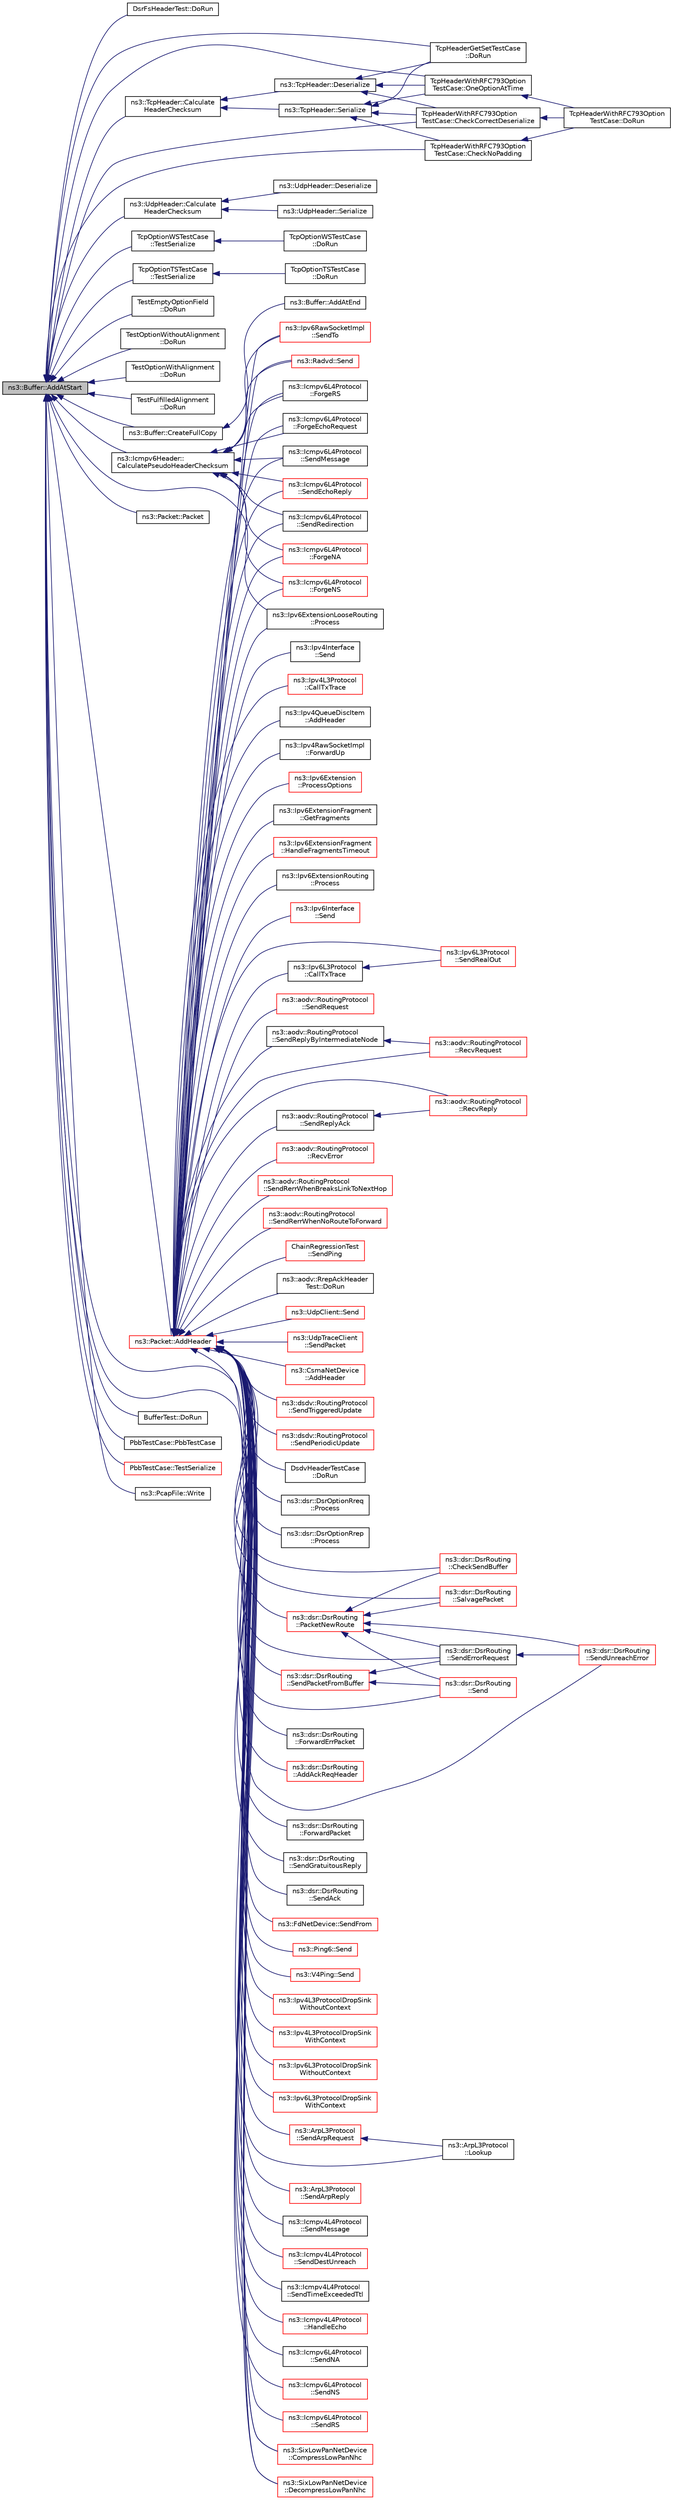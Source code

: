 digraph "ns3::Buffer::AddAtStart"
{
  edge [fontname="Helvetica",fontsize="10",labelfontname="Helvetica",labelfontsize="10"];
  node [fontname="Helvetica",fontsize="10",shape=record];
  rankdir="LR";
  Node1 [label="ns3::Buffer::AddAtStart",height=0.2,width=0.4,color="black", fillcolor="grey75", style="filled", fontcolor="black"];
  Node1 -> Node2 [dir="back",color="midnightblue",fontsize="10",style="solid"];
  Node2 [label="DsrFsHeaderTest::DoRun",height=0.2,width=0.4,color="black", fillcolor="white", style="filled",URL="$df/d37/classDsrFsHeaderTest.html#ac2495c11d1b567cebc81c0b0668f88b6",tooltip="Implementation to actually run this TestCase. "];
  Node1 -> Node3 [dir="back",color="midnightblue",fontsize="10",style="solid"];
  Node3 [label="ns3::Icmpv6Header::\lCalculatePseudoHeaderChecksum",height=0.2,width=0.4,color="black", fillcolor="white", style="filled",URL="$d9/d73/classns3_1_1Icmpv6Header.html#aa0598a05dad2904576ed853885f4ed40",tooltip="Calculate pseudo header checksum for IPv6. "];
  Node3 -> Node4 [dir="back",color="midnightblue",fontsize="10",style="solid"];
  Node4 [label="ns3::Radvd::Send",height=0.2,width=0.4,color="red", fillcolor="white", style="filled",URL="$d5/dd8/classns3_1_1Radvd.html#a2dc4914b58690eaef190f38726d69bb2",tooltip="Send a packet. "];
  Node3 -> Node5 [dir="back",color="midnightblue",fontsize="10",style="solid"];
  Node5 [label="ns3::Icmpv6L4Protocol\l::ForgeRS",height=0.2,width=0.4,color="black", fillcolor="white", style="filled",URL="$d7/d1d/classns3_1_1Icmpv6L4Protocol.html#ad9a2cfbf2b47401ba857e937081612c2",tooltip="Forge a Router Solicitation. "];
  Node3 -> Node6 [dir="back",color="midnightblue",fontsize="10",style="solid"];
  Node6 [label="ns3::Icmpv6L4Protocol\l::ForgeEchoRequest",height=0.2,width=0.4,color="black", fillcolor="white", style="filled",URL="$d7/d1d/classns3_1_1Icmpv6L4Protocol.html#a2145831e01c5804d4d10d4fa4c5930ba",tooltip="Forge an Echo Request. "];
  Node3 -> Node7 [dir="back",color="midnightblue",fontsize="10",style="solid"];
  Node7 [label="ns3::Icmpv6L4Protocol\l::SendMessage",height=0.2,width=0.4,color="black", fillcolor="white", style="filled",URL="$d7/d1d/classns3_1_1Icmpv6L4Protocol.html#a62a9a177dd81ee6d5323e50b0954ed70",tooltip="Send a packet via ICMPv6. "];
  Node3 -> Node8 [dir="back",color="midnightblue",fontsize="10",style="solid"];
  Node8 [label="ns3::Icmpv6L4Protocol\l::SendEchoReply",height=0.2,width=0.4,color="red", fillcolor="white", style="filled",URL="$d7/d1d/classns3_1_1Icmpv6L4Protocol.html#ad7408b6e4b818a857783a4ec373f2a66",tooltip="Send a Echo Reply. "];
  Node3 -> Node9 [dir="back",color="midnightblue",fontsize="10",style="solid"];
  Node9 [label="ns3::Icmpv6L4Protocol\l::SendRedirection",height=0.2,width=0.4,color="black", fillcolor="white", style="filled",URL="$d7/d1d/classns3_1_1Icmpv6L4Protocol.html#a775f19603b15e25f287f54096a3f26cb",tooltip="Send an ICMPv6 Redirection. "];
  Node3 -> Node10 [dir="back",color="midnightblue",fontsize="10",style="solid"];
  Node10 [label="ns3::Icmpv6L4Protocol\l::ForgeNA",height=0.2,width=0.4,color="red", fillcolor="white", style="filled",URL="$d7/d1d/classns3_1_1Icmpv6L4Protocol.html#a687a096d8c5580cb3a80bec95b0dd689",tooltip="Forge a Neighbor Advertisement. "];
  Node3 -> Node11 [dir="back",color="midnightblue",fontsize="10",style="solid"];
  Node11 [label="ns3::Icmpv6L4Protocol\l::ForgeNS",height=0.2,width=0.4,color="red", fillcolor="white", style="filled",URL="$d7/d1d/classns3_1_1Icmpv6L4Protocol.html#adb98e7ef239b59c186a7c96bf9735068",tooltip="Forge a Neighbor Solicitation. "];
  Node3 -> Node12 [dir="back",color="midnightblue",fontsize="10",style="solid"];
  Node12 [label="ns3::Ipv6RawSocketImpl\l::SendTo",height=0.2,width=0.4,color="red", fillcolor="white", style="filled",URL="$d8/d7f/classns3_1_1Ipv6RawSocketImpl.html#aadff84e3c8a3ce3bc4f10a3d7a4dbac8",tooltip="Send data to a specified peer. "];
  Node1 -> Node13 [dir="back",color="midnightblue",fontsize="10",style="solid"];
  Node13 [label="ns3::Ipv6ExtensionLooseRouting\l::Process",height=0.2,width=0.4,color="black", fillcolor="white", style="filled",URL="$df/d36/classns3_1_1Ipv6ExtensionLooseRouting.html#ab73c109952d780d1eb52c2f7c144e546",tooltip="Process method Called from Ipv6L3Protocol::Receive. "];
  Node1 -> Node14 [dir="back",color="midnightblue",fontsize="10",style="solid"];
  Node14 [label="ns3::TcpHeader::Calculate\lHeaderChecksum",height=0.2,width=0.4,color="black", fillcolor="white", style="filled",URL="$d0/d46/classns3_1_1TcpHeader.html#ae1e83c9fd04d4eb45374c1b9a8425b50",tooltip="Calculate the header checksum. "];
  Node14 -> Node15 [dir="back",color="midnightblue",fontsize="10",style="solid"];
  Node15 [label="ns3::TcpHeader::Serialize",height=0.2,width=0.4,color="black", fillcolor="white", style="filled",URL="$d0/d46/classns3_1_1TcpHeader.html#ab492a55e7e9a54ec4938035696877aa3"];
  Node15 -> Node16 [dir="back",color="midnightblue",fontsize="10",style="solid"];
  Node16 [label="TcpHeaderGetSetTestCase\l::DoRun",height=0.2,width=0.4,color="black", fillcolor="white", style="filled",URL="$d0/d33/classTcpHeaderGetSetTestCase.html#ae5c6a3e802b8648d197d5a22509acf49",tooltip="Implementation to actually run this TestCase. "];
  Node15 -> Node17 [dir="back",color="midnightblue",fontsize="10",style="solid"];
  Node17 [label="TcpHeaderWithRFC793Option\lTestCase::CheckCorrectDeserialize",height=0.2,width=0.4,color="black", fillcolor="white", style="filled",URL="$d6/d39/classTcpHeaderWithRFC793OptionTestCase.html#ad8478f3d6d33caa92f933389f8d8419b",tooltip="Check the correct header deserialization. "];
  Node17 -> Node18 [dir="back",color="midnightblue",fontsize="10",style="solid"];
  Node18 [label="TcpHeaderWithRFC793Option\lTestCase::DoRun",height=0.2,width=0.4,color="black", fillcolor="white", style="filled",URL="$d6/d39/classTcpHeaderWithRFC793OptionTestCase.html#a52dc5f29802269d2d160f897a7933406",tooltip="Implementation to actually run this TestCase. "];
  Node15 -> Node19 [dir="back",color="midnightblue",fontsize="10",style="solid"];
  Node19 [label="TcpHeaderWithRFC793Option\lTestCase::CheckNoPadding",height=0.2,width=0.4,color="black", fillcolor="white", style="filled",URL="$d6/d39/classTcpHeaderWithRFC793OptionTestCase.html#ac054655b0adbd8c76eab91590eb246c4",tooltip="Check an header for the correct padding. "];
  Node19 -> Node18 [dir="back",color="midnightblue",fontsize="10",style="solid"];
  Node15 -> Node20 [dir="back",color="midnightblue",fontsize="10",style="solid"];
  Node20 [label="TcpHeaderWithRFC793Option\lTestCase::OneOptionAtTime",height=0.2,width=0.4,color="black", fillcolor="white", style="filled",URL="$d6/d39/classTcpHeaderWithRFC793OptionTestCase.html#a4f736353f198886b49418a84756e48de",tooltip="Check an header with only one kind of option. "];
  Node20 -> Node18 [dir="back",color="midnightblue",fontsize="10",style="solid"];
  Node14 -> Node21 [dir="back",color="midnightblue",fontsize="10",style="solid"];
  Node21 [label="ns3::TcpHeader::Deserialize",height=0.2,width=0.4,color="black", fillcolor="white", style="filled",URL="$d0/d46/classns3_1_1TcpHeader.html#ac9ebbec6f00c4d7d040c1d68dbe8c793"];
  Node21 -> Node16 [dir="back",color="midnightblue",fontsize="10",style="solid"];
  Node21 -> Node17 [dir="back",color="midnightblue",fontsize="10",style="solid"];
  Node21 -> Node20 [dir="back",color="midnightblue",fontsize="10",style="solid"];
  Node1 -> Node22 [dir="back",color="midnightblue",fontsize="10",style="solid"];
  Node22 [label="ns3::UdpHeader::Calculate\lHeaderChecksum",height=0.2,width=0.4,color="black", fillcolor="white", style="filled",URL="$d3/dc4/classns3_1_1UdpHeader.html#a09592aff1c50e1537846558505e27f41",tooltip="Calculate the header checksum. "];
  Node22 -> Node23 [dir="back",color="midnightblue",fontsize="10",style="solid"];
  Node23 [label="ns3::UdpHeader::Serialize",height=0.2,width=0.4,color="black", fillcolor="white", style="filled",URL="$d3/dc4/classns3_1_1UdpHeader.html#a5243cf0bfa2bc7f510c8e6c8a5801194"];
  Node22 -> Node24 [dir="back",color="midnightblue",fontsize="10",style="solid"];
  Node24 [label="ns3::UdpHeader::Deserialize",height=0.2,width=0.4,color="black", fillcolor="white", style="filled",URL="$d3/dc4/classns3_1_1UdpHeader.html#a68b4a7689b1741057d91f4360eb71493"];
  Node1 -> Node25 [dir="back",color="midnightblue",fontsize="10",style="solid"];
  Node25 [label="TestEmptyOptionField\l::DoRun",height=0.2,width=0.4,color="black", fillcolor="white", style="filled",URL="$da/d51/classTestEmptyOptionField.html#a5fdbca025c0d3629d42cd00050de73fb",tooltip="Implementation to actually run this TestCase. "];
  Node1 -> Node26 [dir="back",color="midnightblue",fontsize="10",style="solid"];
  Node26 [label="TestOptionWithoutAlignment\l::DoRun",height=0.2,width=0.4,color="black", fillcolor="white", style="filled",URL="$d9/daa/classTestOptionWithoutAlignment.html#a23bf45b7de739a1c5b2521dee904e95b",tooltip="Implementation to actually run this TestCase. "];
  Node1 -> Node27 [dir="back",color="midnightblue",fontsize="10",style="solid"];
  Node27 [label="TestOptionWithAlignment\l::DoRun",height=0.2,width=0.4,color="black", fillcolor="white", style="filled",URL="$d0/d57/classTestOptionWithAlignment.html#ae7937fcdd2ae8bc2790c5d7841ca22cb",tooltip="Implementation to actually run this TestCase. "];
  Node1 -> Node28 [dir="back",color="midnightblue",fontsize="10",style="solid"];
  Node28 [label="TestFulfilledAlignment\l::DoRun",height=0.2,width=0.4,color="black", fillcolor="white", style="filled",URL="$da/d06/classTestFulfilledAlignment.html#a5dbd0147961608bca7a80c0cd08d8f81",tooltip="Implementation to actually run this TestCase. "];
  Node1 -> Node16 [dir="back",color="midnightblue",fontsize="10",style="solid"];
  Node1 -> Node17 [dir="back",color="midnightblue",fontsize="10",style="solid"];
  Node1 -> Node19 [dir="back",color="midnightblue",fontsize="10",style="solid"];
  Node1 -> Node20 [dir="back",color="midnightblue",fontsize="10",style="solid"];
  Node1 -> Node29 [dir="back",color="midnightblue",fontsize="10",style="solid"];
  Node29 [label="TcpOptionWSTestCase\l::TestSerialize",height=0.2,width=0.4,color="black", fillcolor="white", style="filled",URL="$dc/dd4/classTcpOptionWSTestCase.html#a01e4f68295082d8a146f561a6c727d45",tooltip="Serialization test. "];
  Node29 -> Node30 [dir="back",color="midnightblue",fontsize="10",style="solid"];
  Node30 [label="TcpOptionWSTestCase\l::DoRun",height=0.2,width=0.4,color="black", fillcolor="white", style="filled",URL="$dc/dd4/classTcpOptionWSTestCase.html#ade54e1b2acc4fe1ba2cb80dee7a35b78",tooltip="Implementation to actually run this TestCase. "];
  Node1 -> Node31 [dir="back",color="midnightblue",fontsize="10",style="solid"];
  Node31 [label="TcpOptionTSTestCase\l::TestSerialize",height=0.2,width=0.4,color="black", fillcolor="white", style="filled",URL="$d9/d80/classTcpOptionTSTestCase.html#a14597883403704320352bf1caad38777",tooltip="Serialization test. "];
  Node31 -> Node32 [dir="back",color="midnightblue",fontsize="10",style="solid"];
  Node32 [label="TcpOptionTSTestCase\l::DoRun",height=0.2,width=0.4,color="black", fillcolor="white", style="filled",URL="$d9/d80/classTcpOptionTSTestCase.html#a53011c31faadadd5da00292ee7544b35",tooltip="Implementation to actually run this TestCase. "];
  Node1 -> Node33 [dir="back",color="midnightblue",fontsize="10",style="solid"];
  Node33 [label="ns3::Buffer::CreateFullCopy",height=0.2,width=0.4,color="black", fillcolor="white", style="filled",URL="$da/d85/classns3_1_1Buffer.html#a8dd09a348caee9051b2aa3a154ab09e5",tooltip="Create a full copy of the buffer, including all the internal structures. "];
  Node33 -> Node34 [dir="back",color="midnightblue",fontsize="10",style="solid"];
  Node34 [label="ns3::Buffer::AddAtEnd",height=0.2,width=0.4,color="black", fillcolor="white", style="filled",URL="$da/d85/classns3_1_1Buffer.html#a60211196881cfccb64f67d71449eda83"];
  Node1 -> Node35 [dir="back",color="midnightblue",fontsize="10",style="solid"];
  Node35 [label="ns3::Packet::Packet",height=0.2,width=0.4,color="black", fillcolor="white", style="filled",URL="$dd/d7a/classns3_1_1Packet.html#a7f6a0314efee85ac6cf4a64e05450538",tooltip="Create a packet with payload filled with the content of this buffer. "];
  Node1 -> Node36 [dir="back",color="midnightblue",fontsize="10",style="solid"];
  Node36 [label="ns3::Packet::AddHeader",height=0.2,width=0.4,color="red", fillcolor="white", style="filled",URL="$dd/d7a/classns3_1_1Packet.html#a465108c595a0bc592095cbcab1832ed8",tooltip="Add header to this packet. "];
  Node36 -> Node37 [dir="back",color="midnightblue",fontsize="10",style="solid"];
  Node37 [label="ns3::aodv::RoutingProtocol\l::SendRequest",height=0.2,width=0.4,color="red", fillcolor="white", style="filled",URL="$db/dd0/classns3_1_1aodv_1_1RoutingProtocol.html#a483f8df4d7855b2a71e506f665ca0828",tooltip="Send RREQ. "];
  Node36 -> Node38 [dir="back",color="midnightblue",fontsize="10",style="solid"];
  Node38 [label="ns3::aodv::RoutingProtocol\l::RecvRequest",height=0.2,width=0.4,color="red", fillcolor="white", style="filled",URL="$db/dd0/classns3_1_1aodv_1_1RoutingProtocol.html#adc8555f0e1e8ba05ea80a412b412d064",tooltip="Receive RREQ. "];
  Node36 -> Node39 [dir="back",color="midnightblue",fontsize="10",style="solid"];
  Node39 [label="ns3::aodv::RoutingProtocol\l::SendReplyByIntermediateNode",height=0.2,width=0.4,color="black", fillcolor="white", style="filled",URL="$db/dd0/classns3_1_1aodv_1_1RoutingProtocol.html#a862f551b61c45fb8de62bfbfa4c0a2ab"];
  Node39 -> Node38 [dir="back",color="midnightblue",fontsize="10",style="solid"];
  Node36 -> Node40 [dir="back",color="midnightblue",fontsize="10",style="solid"];
  Node40 [label="ns3::aodv::RoutingProtocol\l::SendReplyAck",height=0.2,width=0.4,color="black", fillcolor="white", style="filled",URL="$db/dd0/classns3_1_1aodv_1_1RoutingProtocol.html#aec193d679517de0a34d2e9d592b7bc77",tooltip="Send RREP_ACK. "];
  Node40 -> Node41 [dir="back",color="midnightblue",fontsize="10",style="solid"];
  Node41 [label="ns3::aodv::RoutingProtocol\l::RecvReply",height=0.2,width=0.4,color="red", fillcolor="white", style="filled",URL="$db/dd0/classns3_1_1aodv_1_1RoutingProtocol.html#a15459eff0cb816e8d03a73c78d9cdc9d",tooltip="Receive RREP. "];
  Node36 -> Node41 [dir="back",color="midnightblue",fontsize="10",style="solid"];
  Node36 -> Node42 [dir="back",color="midnightblue",fontsize="10",style="solid"];
  Node42 [label="ns3::aodv::RoutingProtocol\l::RecvError",height=0.2,width=0.4,color="red", fillcolor="white", style="filled",URL="$db/dd0/classns3_1_1aodv_1_1RoutingProtocol.html#ae93fba9dbcde4f1eb0f2d7a189e9ae54",tooltip="Receive RERR from node with address src. "];
  Node36 -> Node43 [dir="back",color="midnightblue",fontsize="10",style="solid"];
  Node43 [label="ns3::aodv::RoutingProtocol\l::SendRerrWhenBreaksLinkToNextHop",height=0.2,width=0.4,color="red", fillcolor="white", style="filled",URL="$db/dd0/classns3_1_1aodv_1_1RoutingProtocol.html#ae2ab3a83b71210d82c458e5e680c1351",tooltip="Initiate RERR. "];
  Node36 -> Node44 [dir="back",color="midnightblue",fontsize="10",style="solid"];
  Node44 [label="ns3::aodv::RoutingProtocol\l::SendRerrWhenNoRouteToForward",height=0.2,width=0.4,color="red", fillcolor="white", style="filled",URL="$db/dd0/classns3_1_1aodv_1_1RoutingProtocol.html#aa8b4c8c3811348aa19e76218523796af"];
  Node36 -> Node45 [dir="back",color="midnightblue",fontsize="10",style="solid"];
  Node45 [label="ChainRegressionTest\l::SendPing",height=0.2,width=0.4,color="red", fillcolor="white", style="filled",URL="$da/d19/classChainRegressionTest.html#a7282b25c193b2b0f237263616b10f251",tooltip="Send one ping. "];
  Node36 -> Node46 [dir="back",color="midnightblue",fontsize="10",style="solid"];
  Node46 [label="ns3::aodv::RrepAckHeader\lTest::DoRun",height=0.2,width=0.4,color="black", fillcolor="white", style="filled",URL="$d7/d2d/structns3_1_1aodv_1_1RrepAckHeaderTest.html#a7db635f942f193c505385afbb77cf6d8",tooltip="Implementation to actually run this TestCase. "];
  Node36 -> Node47 [dir="back",color="midnightblue",fontsize="10",style="solid"];
  Node47 [label="ns3::UdpClient::Send",height=0.2,width=0.4,color="red", fillcolor="white", style="filled",URL="$de/da9/classns3_1_1UdpClient.html#a1f30c47c9851f26913dbff4560979868",tooltip="Send a packet. "];
  Node36 -> Node48 [dir="back",color="midnightblue",fontsize="10",style="solid"];
  Node48 [label="ns3::UdpTraceClient\l::SendPacket",height=0.2,width=0.4,color="red", fillcolor="white", style="filled",URL="$d4/d5a/structns3_1_1UdpTraceClient.html#a7dfbf9354c464bfe8fe303f520c0b83c",tooltip="Send a packet of a given size. "];
  Node36 -> Node49 [dir="back",color="midnightblue",fontsize="10",style="solid"];
  Node49 [label="ns3::CsmaNetDevice\l::AddHeader",height=0.2,width=0.4,color="red", fillcolor="white", style="filled",URL="$d4/df2/classns3_1_1CsmaNetDevice.html#a736bf6ce5851ace677f8fc693a92855c"];
  Node36 -> Node50 [dir="back",color="midnightblue",fontsize="10",style="solid"];
  Node50 [label="ns3::dsdv::RoutingProtocol\l::SendTriggeredUpdate",height=0.2,width=0.4,color="red", fillcolor="white", style="filled",URL="$de/dca/classns3_1_1dsdv_1_1RoutingProtocol.html#adc414310ddaa5e69520a176c0dac59cc",tooltip="Sends trigger update from a node. "];
  Node36 -> Node51 [dir="back",color="midnightblue",fontsize="10",style="solid"];
  Node51 [label="ns3::dsdv::RoutingProtocol\l::SendPeriodicUpdate",height=0.2,width=0.4,color="red", fillcolor="white", style="filled",URL="$de/dca/classns3_1_1dsdv_1_1RoutingProtocol.html#a370e3ca262a505ec0fd30456f82b2aed",tooltip="Broadcasts the entire routing table for every PeriodicUpdateInterval. "];
  Node36 -> Node52 [dir="back",color="midnightblue",fontsize="10",style="solid"];
  Node52 [label="DsdvHeaderTestCase\l::DoRun",height=0.2,width=0.4,color="black", fillcolor="white", style="filled",URL="$d6/d98/classDsdvHeaderTestCase.html#aec6edc947c43b5c301796c0d480cf652",tooltip="Implementation to actually run this TestCase. "];
  Node36 -> Node53 [dir="back",color="midnightblue",fontsize="10",style="solid"];
  Node53 [label="ns3::dsr::DsrOptionRreq\l::Process",height=0.2,width=0.4,color="black", fillcolor="white", style="filled",URL="$dc/db3/classns3_1_1dsr_1_1DsrOptionRreq.html#a439e889d11973e48e3674c6e86aaee99",tooltip="Process method. "];
  Node36 -> Node54 [dir="back",color="midnightblue",fontsize="10",style="solid"];
  Node54 [label="ns3::dsr::DsrOptionRrep\l::Process",height=0.2,width=0.4,color="black", fillcolor="white", style="filled",URL="$d1/d0f/classns3_1_1dsr_1_1DsrOptionRrep.html#a79ff29fe60c7c62ac99ca0da8c0a820f",tooltip="Process method. "];
  Node36 -> Node55 [dir="back",color="midnightblue",fontsize="10",style="solid"];
  Node55 [label="ns3::dsr::DsrRouting\l::CheckSendBuffer",height=0.2,width=0.4,color="red", fillcolor="white", style="filled",URL="$df/d32/classns3_1_1dsr_1_1DsrRouting.html#a03ace9023e9fe58434dc004123c7d9e0",tooltip="Check the send buffer of packets with route when send buffer timer expire. "];
  Node36 -> Node56 [dir="back",color="midnightblue",fontsize="10",style="solid"];
  Node56 [label="ns3::dsr::DsrRouting\l::PacketNewRoute",height=0.2,width=0.4,color="red", fillcolor="white", style="filled",URL="$df/d32/classns3_1_1dsr_1_1DsrRouting.html#ae70ab39db551d1d81afc081196f78017",tooltip="When route vector corrupted, originate a new packet, normally not happening. "];
  Node56 -> Node55 [dir="back",color="midnightblue",fontsize="10",style="solid"];
  Node56 -> Node57 [dir="back",color="midnightblue",fontsize="10",style="solid"];
  Node57 [label="ns3::dsr::DsrRouting\l::SendUnreachError",height=0.2,width=0.4,color="red", fillcolor="white", style="filled",URL="$df/d32/classns3_1_1dsr_1_1DsrRouting.html#ace5dd08bac91fa199ddfac7e81125a62",tooltip="This function is responsible for sending error packets in case of break link to next hop..."];
  Node56 -> Node58 [dir="back",color="midnightblue",fontsize="10",style="solid"];
  Node58 [label="ns3::dsr::DsrRouting\l::Send",height=0.2,width=0.4,color="red", fillcolor="white", style="filled",URL="$df/d32/classns3_1_1dsr_1_1DsrRouting.html#af67eeb07193d10db8308cb4ecbe08b02",tooltip="This function is called by higher layer protocol when sending packets. "];
  Node56 -> Node59 [dir="back",color="midnightblue",fontsize="10",style="solid"];
  Node59 [label="ns3::dsr::DsrRouting\l::SalvagePacket",height=0.2,width=0.4,color="red", fillcolor="white", style="filled",URL="$df/d32/classns3_1_1dsr_1_1DsrRouting.html#a83dd51056e4e48ad538ff41fda129272",tooltip="Salvage the packet which has been transmitted for 3 times. "];
  Node56 -> Node60 [dir="back",color="midnightblue",fontsize="10",style="solid"];
  Node60 [label="ns3::dsr::DsrRouting\l::SendErrorRequest",height=0.2,width=0.4,color="black", fillcolor="white", style="filled",URL="$df/d32/classns3_1_1dsr_1_1DsrRouting.html#ae2100978eb9447540ceceeda17e95cea",tooltip="Send the error request packet. "];
  Node60 -> Node57 [dir="back",color="midnightblue",fontsize="10",style="solid"];
  Node36 -> Node57 [dir="back",color="midnightblue",fontsize="10",style="solid"];
  Node36 -> Node61 [dir="back",color="midnightblue",fontsize="10",style="solid"];
  Node61 [label="ns3::dsr::DsrRouting\l::ForwardErrPacket",height=0.2,width=0.4,color="black", fillcolor="white", style="filled",URL="$df/d32/classns3_1_1dsr_1_1DsrRouting.html#a2c5629706b8a73cce84964231ac93d6b",tooltip="This function is responsible for forwarding error packets along the route. "];
  Node36 -> Node58 [dir="back",color="midnightblue",fontsize="10",style="solid"];
  Node36 -> Node62 [dir="back",color="midnightblue",fontsize="10",style="solid"];
  Node62 [label="ns3::dsr::DsrRouting\l::AddAckReqHeader",height=0.2,width=0.4,color="red", fillcolor="white", style="filled",URL="$df/d32/classns3_1_1dsr_1_1DsrRouting.html#a8ce910f1c56dc238ff98117c784c4541",tooltip="This function is called to add ack request header for network acknowledgement. "];
  Node36 -> Node63 [dir="back",color="midnightblue",fontsize="10",style="solid"];
  Node63 [label="ns3::dsr::DsrRouting\l::SendPacketFromBuffer",height=0.2,width=0.4,color="red", fillcolor="white", style="filled",URL="$df/d32/classns3_1_1dsr_1_1DsrRouting.html#a1a862a16f3a5527f9425763864ac3e80",tooltip="This function is responsible for sending out data packets when have route, if no route found..."];
  Node63 -> Node58 [dir="back",color="midnightblue",fontsize="10",style="solid"];
  Node63 -> Node60 [dir="back",color="midnightblue",fontsize="10",style="solid"];
  Node36 -> Node59 [dir="back",color="midnightblue",fontsize="10",style="solid"];
  Node36 -> Node64 [dir="back",color="midnightblue",fontsize="10",style="solid"];
  Node64 [label="ns3::dsr::DsrRouting\l::ForwardPacket",height=0.2,width=0.4,color="black", fillcolor="white", style="filled",URL="$df/d32/classns3_1_1dsr_1_1DsrRouting.html#acae8a2eb510c8c9331104ab2aff29591",tooltip="Forward the packet using the route saved in the source route option header. "];
  Node36 -> Node60 [dir="back",color="midnightblue",fontsize="10",style="solid"];
  Node36 -> Node65 [dir="back",color="midnightblue",fontsize="10",style="solid"];
  Node65 [label="ns3::dsr::DsrRouting\l::SendGratuitousReply",height=0.2,width=0.4,color="black", fillcolor="white", style="filled",URL="$df/d32/classns3_1_1dsr_1_1DsrRouting.html#a780988be538d2a1030d127f1d3c7932c",tooltip="Send the gratuitous reply. "];
  Node36 -> Node66 [dir="back",color="midnightblue",fontsize="10",style="solid"];
  Node66 [label="ns3::dsr::DsrRouting\l::SendAck",height=0.2,width=0.4,color="black", fillcolor="white", style="filled",URL="$df/d32/classns3_1_1dsr_1_1DsrRouting.html#af60f582ca5ce9871a1f582f052511a38"];
  Node36 -> Node67 [dir="back",color="midnightblue",fontsize="10",style="solid"];
  Node67 [label="ns3::FdNetDevice::SendFrom",height=0.2,width=0.4,color="red", fillcolor="white", style="filled",URL="$d1/d50/classns3_1_1FdNetDevice.html#acf6a3cd28d254cd41c1776cbb55095cb"];
  Node36 -> Node68 [dir="back",color="midnightblue",fontsize="10",style="solid"];
  Node68 [label="ns3::Ping6::Send",height=0.2,width=0.4,color="red", fillcolor="white", style="filled",URL="$d7/dc8/classns3_1_1Ping6.html#a90c69934f60e7260d72f6c9fa1e6b341",tooltip="Send a packet. "];
  Node36 -> Node4 [dir="back",color="midnightblue",fontsize="10",style="solid"];
  Node36 -> Node69 [dir="back",color="midnightblue",fontsize="10",style="solid"];
  Node69 [label="ns3::V4Ping::Send",height=0.2,width=0.4,color="red", fillcolor="white", style="filled",URL="$d3/da5/classns3_1_1V4Ping.html#a26d3a4285998df72a37dfa62b9097e4b",tooltip="Send one Ping (ICMP ECHO) to the destination. "];
  Node36 -> Node70 [dir="back",color="midnightblue",fontsize="10",style="solid"];
  Node70 [label="ns3::Ipv4L3ProtocolDropSink\lWithoutContext",height=0.2,width=0.4,color="red", fillcolor="white", style="filled",URL="$d7/d2e/namespacens3.html#aa6faccffe4e7ec3e0a1f5ea80ed7f81d",tooltip="Sync function for IPv4 dropped packet - Ascii output. "];
  Node36 -> Node71 [dir="back",color="midnightblue",fontsize="10",style="solid"];
  Node71 [label="ns3::Ipv4L3ProtocolDropSink\lWithContext",height=0.2,width=0.4,color="red", fillcolor="white", style="filled",URL="$d7/d2e/namespacens3.html#ab731704e54609d989a8b5ab8790f5948",tooltip="Sync function for IPv4 dropped packet - Ascii output. "];
  Node36 -> Node72 [dir="back",color="midnightblue",fontsize="10",style="solid"];
  Node72 [label="ns3::Ipv6L3ProtocolDropSink\lWithoutContext",height=0.2,width=0.4,color="red", fillcolor="white", style="filled",URL="$d7/d2e/namespacens3.html#a7ced21c98bc6aea53aacc04207dcf51c",tooltip="Sync function for IPv6 dropped packet - Ascii output. "];
  Node36 -> Node73 [dir="back",color="midnightblue",fontsize="10",style="solid"];
  Node73 [label="ns3::Ipv6L3ProtocolDropSink\lWithContext",height=0.2,width=0.4,color="red", fillcolor="white", style="filled",URL="$d7/d2e/namespacens3.html#a4c8acaeda2989dceadb214af568d89a1",tooltip="Sync function for IPv6 dropped packet - Ascii output. "];
  Node36 -> Node74 [dir="back",color="midnightblue",fontsize="10",style="solid"];
  Node74 [label="ns3::ArpL3Protocol\l::Lookup",height=0.2,width=0.4,color="black", fillcolor="white", style="filled",URL="$de/d05/classns3_1_1ArpL3Protocol.html#a11df282c1ae9cd812160b309fafc73d1",tooltip="Perform an ARP lookup. "];
  Node36 -> Node75 [dir="back",color="midnightblue",fontsize="10",style="solid"];
  Node75 [label="ns3::ArpL3Protocol\l::SendArpRequest",height=0.2,width=0.4,color="red", fillcolor="white", style="filled",URL="$de/d05/classns3_1_1ArpL3Protocol.html#a9fe6faf0f82536ba2c14d5bdbf7469db",tooltip="Send an ARP request to an host. "];
  Node75 -> Node74 [dir="back",color="midnightblue",fontsize="10",style="solid"];
  Node36 -> Node76 [dir="back",color="midnightblue",fontsize="10",style="solid"];
  Node76 [label="ns3::ArpL3Protocol\l::SendArpReply",height=0.2,width=0.4,color="red", fillcolor="white", style="filled",URL="$de/d05/classns3_1_1ArpL3Protocol.html#a2e1f058ec7982637902e91cb2e63b12c",tooltip="Send an ARP reply to an host. "];
  Node36 -> Node77 [dir="back",color="midnightblue",fontsize="10",style="solid"];
  Node77 [label="ns3::Icmpv4L4Protocol\l::SendMessage",height=0.2,width=0.4,color="black", fillcolor="white", style="filled",URL="$df/d1c/classns3_1_1Icmpv4L4Protocol.html#aae3de2e93f23c3fe6a1fbdc2d03a700c",tooltip="Send a generic ICMP packet. "];
  Node36 -> Node78 [dir="back",color="midnightblue",fontsize="10",style="solid"];
  Node78 [label="ns3::Icmpv4L4Protocol\l::SendDestUnreach",height=0.2,width=0.4,color="red", fillcolor="white", style="filled",URL="$df/d1c/classns3_1_1Icmpv4L4Protocol.html#a529f7a6a9ad8a08638b759488dc8be53",tooltip="Send an ICMP Destination Unreachable packet. "];
  Node36 -> Node79 [dir="back",color="midnightblue",fontsize="10",style="solid"];
  Node79 [label="ns3::Icmpv4L4Protocol\l::SendTimeExceededTtl",height=0.2,width=0.4,color="black", fillcolor="white", style="filled",URL="$df/d1c/classns3_1_1Icmpv4L4Protocol.html#a1f4e7a86ec35cc77fbfb9bd2e6dee0f0",tooltip="Send a Time Exceeded ICMP error. "];
  Node36 -> Node80 [dir="back",color="midnightblue",fontsize="10",style="solid"];
  Node80 [label="ns3::Icmpv4L4Protocol\l::HandleEcho",height=0.2,width=0.4,color="red", fillcolor="white", style="filled",URL="$df/d1c/classns3_1_1Icmpv4L4Protocol.html#aaa610991d0cf4c045f1183c2e5042900",tooltip="Handles an incoming ICMP Echo packet. "];
  Node36 -> Node5 [dir="back",color="midnightblue",fontsize="10",style="solid"];
  Node36 -> Node6 [dir="back",color="midnightblue",fontsize="10",style="solid"];
  Node36 -> Node7 [dir="back",color="midnightblue",fontsize="10",style="solid"];
  Node36 -> Node81 [dir="back",color="midnightblue",fontsize="10",style="solid"];
  Node81 [label="ns3::Icmpv6L4Protocol\l::SendNA",height=0.2,width=0.4,color="black", fillcolor="white", style="filled",URL="$d7/d1d/classns3_1_1Icmpv6L4Protocol.html#ae4324a775e75486fad5de41ec3030a0c",tooltip="Send a Neighbor Adverstisement. "];
  Node36 -> Node8 [dir="back",color="midnightblue",fontsize="10",style="solid"];
  Node36 -> Node82 [dir="back",color="midnightblue",fontsize="10",style="solid"];
  Node82 [label="ns3::Icmpv6L4Protocol\l::SendNS",height=0.2,width=0.4,color="red", fillcolor="white", style="filled",URL="$d7/d1d/classns3_1_1Icmpv6L4Protocol.html#aacd8a4ff185f48e74f4c4b8dc0da4398",tooltip="Send a Neighbor Solicitation. "];
  Node36 -> Node83 [dir="back",color="midnightblue",fontsize="10",style="solid"];
  Node83 [label="ns3::Icmpv6L4Protocol\l::SendRS",height=0.2,width=0.4,color="red", fillcolor="white", style="filled",URL="$d7/d1d/classns3_1_1Icmpv6L4Protocol.html#aaf09883d79f1a055df31d23089a0ea3b",tooltip="Send a Router Solicitation. "];
  Node36 -> Node9 [dir="back",color="midnightblue",fontsize="10",style="solid"];
  Node36 -> Node10 [dir="back",color="midnightblue",fontsize="10",style="solid"];
  Node36 -> Node11 [dir="back",color="midnightblue",fontsize="10",style="solid"];
  Node36 -> Node84 [dir="back",color="midnightblue",fontsize="10",style="solid"];
  Node84 [label="ns3::Ipv4Interface\l::Send",height=0.2,width=0.4,color="black", fillcolor="white", style="filled",URL="$d9/da8/classns3_1_1Ipv4Interface.html#ace287f60f109cb8bdae73b99e0e9adf5"];
  Node36 -> Node85 [dir="back",color="midnightblue",fontsize="10",style="solid"];
  Node85 [label="ns3::Ipv4L3Protocol\l::CallTxTrace",height=0.2,width=0.4,color="red", fillcolor="white", style="filled",URL="$d2/dc9/classns3_1_1Ipv4L3Protocol.html#a04cbb7540c6f22a2870f118715b6a703",tooltip="Make a copy of the packet, add the header and invoke the TX trace callback. "];
  Node36 -> Node86 [dir="back",color="midnightblue",fontsize="10",style="solid"];
  Node86 [label="ns3::Ipv4QueueDiscItem\l::AddHeader",height=0.2,width=0.4,color="black", fillcolor="white", style="filled",URL="$dc/d65/classns3_1_1Ipv4QueueDiscItem.html#a935709924d746dddbdc4d82e7a4a751d",tooltip="Add the header to the packet. "];
  Node36 -> Node87 [dir="back",color="midnightblue",fontsize="10",style="solid"];
  Node87 [label="ns3::Ipv4RawSocketImpl\l::ForwardUp",height=0.2,width=0.4,color="black", fillcolor="white", style="filled",URL="$de/d84/classns3_1_1Ipv4RawSocketImpl.html#ab4fc4f9979027503156102d42ec62e9b",tooltip="Forward up to receive method. "];
  Node36 -> Node88 [dir="back",color="midnightblue",fontsize="10",style="solid"];
  Node88 [label="ns3::Ipv6Extension\l::ProcessOptions",height=0.2,width=0.4,color="red", fillcolor="white", style="filled",URL="$d1/de7/classns3_1_1Ipv6Extension.html#adb5bf5cc46ab4c1936c0641ad4fd7a07",tooltip="Process options Called by implementing classes to process the options. "];
  Node36 -> Node89 [dir="back",color="midnightblue",fontsize="10",style="solid"];
  Node89 [label="ns3::Ipv6ExtensionFragment\l::GetFragments",height=0.2,width=0.4,color="black", fillcolor="white", style="filled",URL="$de/dd5/classns3_1_1Ipv6ExtensionFragment.html#a60bc0fdd5a5d1bcb2223c98909eef44e",tooltip="Fragment a packet. "];
  Node36 -> Node90 [dir="back",color="midnightblue",fontsize="10",style="solid"];
  Node90 [label="ns3::Ipv6ExtensionFragment\l::HandleFragmentsTimeout",height=0.2,width=0.4,color="red", fillcolor="white", style="filled",URL="$de/dd5/classns3_1_1Ipv6ExtensionFragment.html#a4676eb2d539562fe8b25f6711f120718",tooltip="Process the timeout for packet fragments. "];
  Node36 -> Node91 [dir="back",color="midnightblue",fontsize="10",style="solid"];
  Node91 [label="ns3::Ipv6ExtensionRouting\l::Process",height=0.2,width=0.4,color="black", fillcolor="white", style="filled",URL="$d9/dca/classns3_1_1Ipv6ExtensionRouting.html#afa441177f8a75d9683e826e5417b1a98",tooltip="Process method Called from Ipv6L3Protocol::Receive. "];
  Node36 -> Node13 [dir="back",color="midnightblue",fontsize="10",style="solid"];
  Node36 -> Node92 [dir="back",color="midnightblue",fontsize="10",style="solid"];
  Node92 [label="ns3::Ipv6Interface\l::Send",height=0.2,width=0.4,color="red", fillcolor="white", style="filled",URL="$de/d70/classns3_1_1Ipv6Interface.html#aa3be8d7a7f0d8232e2ec9e900a98f727",tooltip="Send a packet through this interface. "];
  Node36 -> Node93 [dir="back",color="midnightblue",fontsize="10",style="solid"];
  Node93 [label="ns3::Ipv6L3Protocol\l::CallTxTrace",height=0.2,width=0.4,color="black", fillcolor="white", style="filled",URL="$d7/d74/classns3_1_1Ipv6L3Protocol.html#a40e29e34a97639ad1caad6b64e732454",tooltip="Make a copy of the packet, add the header and invoke the TX trace callback. "];
  Node93 -> Node94 [dir="back",color="midnightblue",fontsize="10",style="solid"];
  Node94 [label="ns3::Ipv6L3Protocol\l::SendRealOut",height=0.2,width=0.4,color="red", fillcolor="white", style="filled",URL="$d7/d74/classns3_1_1Ipv6L3Protocol.html#adad363af4c50cd94505b918b15f228d4",tooltip="Send packet with route. "];
  Node36 -> Node94 [dir="back",color="midnightblue",fontsize="10",style="solid"];
  Node36 -> Node12 [dir="back",color="midnightblue",fontsize="10",style="solid"];
  Node36 -> Node95 [dir="back",color="midnightblue",fontsize="10",style="solid"];
  Node95 [label="ns3::SixLowPanNetDevice\l::CompressLowPanNhc",height=0.2,width=0.4,color="red", fillcolor="white", style="filled",URL="$d1/d2b/classns3_1_1SixLowPanNetDevice.html#a41d34fd1612e7e6911614fadfef6ab67",tooltip="Compress the headers according to NHC compression. "];
  Node36 -> Node96 [dir="back",color="midnightblue",fontsize="10",style="solid"];
  Node96 [label="ns3::SixLowPanNetDevice\l::DecompressLowPanNhc",height=0.2,width=0.4,color="red", fillcolor="white", style="filled",URL="$d1/d2b/classns3_1_1SixLowPanNetDevice.html#af69701425fa2e02ab4a7fdcd1db99cc8",tooltip="Decompress the headers according to NHC compression. "];
  Node1 -> Node97 [dir="back",color="midnightblue",fontsize="10",style="solid"];
  Node97 [label="BufferTest::DoRun",height=0.2,width=0.4,color="black", fillcolor="white", style="filled",URL="$d7/d09/classBufferTest.html#a4ffd025f50c962366167daef7df0ac58",tooltip="Implementation to actually run this TestCase. "];
  Node1 -> Node98 [dir="back",color="midnightblue",fontsize="10",style="solid"];
  Node98 [label="PbbTestCase::PbbTestCase",height=0.2,width=0.4,color="black", fillcolor="white", style="filled",URL="$dd/dee/classPbbTestCase.html#aad11415643c1af39d71248174298dd6b"];
  Node1 -> Node99 [dir="back",color="midnightblue",fontsize="10",style="solid"];
  Node99 [label="PbbTestCase::TestSerialize",height=0.2,width=0.4,color="red", fillcolor="white", style="filled",URL="$dd/dee/classPbbTestCase.html#af46a68e3ac1ac6a3acba3db64974cba8"];
  Node1 -> Node100 [dir="back",color="midnightblue",fontsize="10",style="solid"];
  Node100 [label="ns3::PcapFile::Write",height=0.2,width=0.4,color="black", fillcolor="white", style="filled",URL="$d3/da4/classns3_1_1PcapFile.html#a057ede1e4feda72362d20d7f14c4e836",tooltip="Write next packet to file. "];
  Node1 -> Node95 [dir="back",color="midnightblue",fontsize="10",style="solid"];
  Node1 -> Node96 [dir="back",color="midnightblue",fontsize="10",style="solid"];
}
